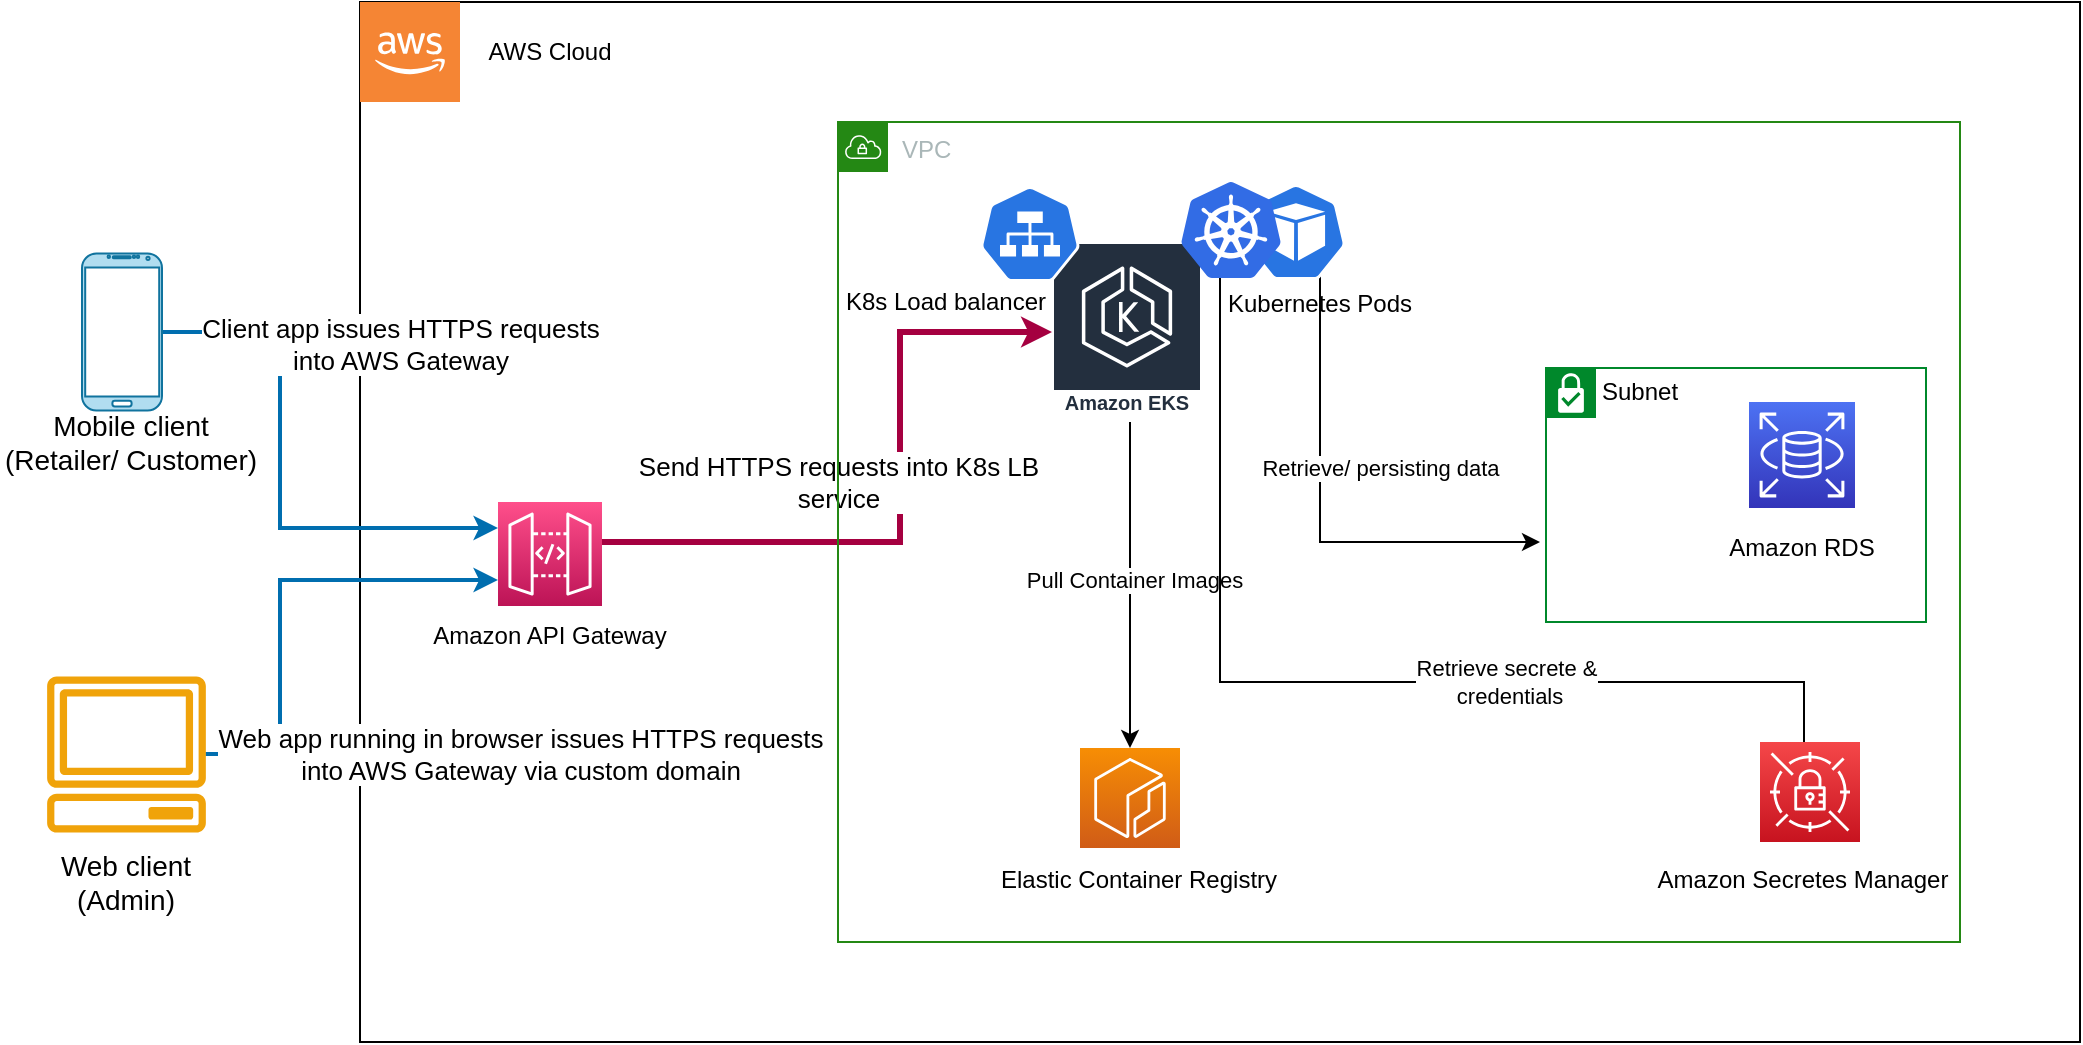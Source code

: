 <mxfile version="21.5.2" type="github">
  <diagram name="Page-1" id="PPK9O-KlpQqtO-ogokgK">
    <mxGraphModel dx="1434" dy="684" grid="1" gridSize="10" guides="1" tooltips="1" connect="1" arrows="1" fold="1" page="1" pageScale="1" pageWidth="850" pageHeight="1100" math="0" shadow="0">
      <root>
        <mxCell id="0" />
        <mxCell id="1" parent="0" />
        <mxCell id="KJ3tZNVBHnLGlwxnMHbS-3" value="" style="rounded=0;whiteSpace=wrap;html=1;" parent="1" vertex="1">
          <mxGeometry x="200" y="150" width="860" height="520" as="geometry" />
        </mxCell>
        <mxCell id="KJ3tZNVBHnLGlwxnMHbS-4" value="AWS Cloud" style="text;html=1;strokeColor=none;fillColor=none;align=center;verticalAlign=middle;whiteSpace=wrap;rounded=0;" parent="1" vertex="1">
          <mxGeometry x="250" y="160" width="90" height="30" as="geometry" />
        </mxCell>
        <mxCell id="KJ3tZNVBHnLGlwxnMHbS-5" value="" style="outlineConnect=0;dashed=0;verticalLabelPosition=bottom;verticalAlign=top;align=center;html=1;shape=mxgraph.aws3.cloud_2;fillColor=#F58534;gradientColor=none;" parent="1" vertex="1">
          <mxGeometry x="200" y="150" width="50" height="50" as="geometry" />
        </mxCell>
        <mxCell id="KJ3tZNVBHnLGlwxnMHbS-42" style="edgeStyle=orthogonalEdgeStyle;rounded=0;orthogonalLoop=1;jettySize=auto;html=1;strokeWidth=3;fillColor=#d80073;strokeColor=#A50040;" parent="1" source="KJ3tZNVBHnLGlwxnMHbS-11" target="KJ3tZNVBHnLGlwxnMHbS-17" edge="1">
          <mxGeometry relative="1" as="geometry">
            <Array as="points">
              <mxPoint x="470" y="420" />
              <mxPoint x="470" y="315" />
            </Array>
          </mxGeometry>
        </mxCell>
        <mxCell id="KJ3tZNVBHnLGlwxnMHbS-43" value="Send HTTPS requests into K8s LB &lt;br style=&quot;font-size: 13px;&quot;&gt;service" style="edgeLabel;html=1;align=center;verticalAlign=middle;resizable=0;points=[];fontSize=13;" parent="KJ3tZNVBHnLGlwxnMHbS-42" vertex="1" connectable="0">
          <mxGeometry x="-0.57" y="2" relative="1" as="geometry">
            <mxPoint x="47" y="-28" as="offset" />
          </mxGeometry>
        </mxCell>
        <mxCell id="KJ3tZNVBHnLGlwxnMHbS-11" value="" style="sketch=0;points=[[0,0,0],[0.25,0,0],[0.5,0,0],[0.75,0,0],[1,0,0],[0,1,0],[0.25,1,0],[0.5,1,0],[0.75,1,0],[1,1,0],[0,0.25,0],[0,0.5,0],[0,0.75,0],[1,0.25,0],[1,0.5,0],[1,0.75,0]];outlineConnect=0;fontColor=#232F3E;gradientColor=#FF4F8B;gradientDirection=north;fillColor=#BC1356;strokeColor=#ffffff;dashed=0;verticalLabelPosition=bottom;verticalAlign=top;align=center;html=1;fontSize=12;fontStyle=0;aspect=fixed;shape=mxgraph.aws4.resourceIcon;resIcon=mxgraph.aws4.api_gateway;" parent="1" vertex="1">
          <mxGeometry x="269" y="400" width="52" height="52" as="geometry" />
        </mxCell>
        <mxCell id="KJ3tZNVBHnLGlwxnMHbS-14" value="Amazon API Gateway" style="text;html=1;strokeColor=none;fillColor=none;align=center;verticalAlign=middle;whiteSpace=wrap;rounded=0;" parent="1" vertex="1">
          <mxGeometry x="232" y="447" width="126" height="40" as="geometry" />
        </mxCell>
        <mxCell id="KJ3tZNVBHnLGlwxnMHbS-16" value="VPC" style="points=[[0,0],[0.25,0],[0.5,0],[0.75,0],[1,0],[1,0.25],[1,0.5],[1,0.75],[1,1],[0.75,1],[0.5,1],[0.25,1],[0,1],[0,0.75],[0,0.5],[0,0.25]];outlineConnect=0;gradientColor=none;html=1;whiteSpace=wrap;fontSize=12;fontStyle=0;container=1;pointerEvents=0;collapsible=0;recursiveResize=0;shape=mxgraph.aws4.group;grIcon=mxgraph.aws4.group_vpc;strokeColor=#248814;fillColor=none;verticalAlign=top;align=left;spacingLeft=30;fontColor=#AAB7B8;dashed=0;" parent="1" vertex="1">
          <mxGeometry x="439" y="210" width="561" height="410" as="geometry" />
        </mxCell>
        <mxCell id="KJ3tZNVBHnLGlwxnMHbS-24" value="Elastic Container Registry" style="text;html=1;strokeColor=none;fillColor=none;align=center;verticalAlign=middle;whiteSpace=wrap;rounded=0;" parent="KJ3tZNVBHnLGlwxnMHbS-16" vertex="1">
          <mxGeometry x="78.5" y="363" width="143" height="32" as="geometry" />
        </mxCell>
        <mxCell id="KJ3tZNVBHnLGlwxnMHbS-41" value="Amazon Secretes Manager" style="text;html=1;strokeColor=none;fillColor=none;align=center;verticalAlign=middle;whiteSpace=wrap;rounded=0;" parent="KJ3tZNVBHnLGlwxnMHbS-16" vertex="1">
          <mxGeometry x="405.5" y="363" width="153" height="32" as="geometry" />
        </mxCell>
        <mxCell id="KJ3tZNVBHnLGlwxnMHbS-45" value="K8s Load balancer" style="text;html=1;strokeColor=none;fillColor=none;align=center;verticalAlign=middle;whiteSpace=wrap;rounded=0;" parent="KJ3tZNVBHnLGlwxnMHbS-16" vertex="1">
          <mxGeometry x="-9" y="70" width="126" height="40" as="geometry" />
        </mxCell>
        <mxCell id="KJ3tZNVBHnLGlwxnMHbS-25" style="edgeStyle=orthogonalEdgeStyle;rounded=0;orthogonalLoop=1;jettySize=auto;html=1;" parent="1" source="KJ3tZNVBHnLGlwxnMHbS-17" target="KJ3tZNVBHnLGlwxnMHbS-22" edge="1">
          <mxGeometry relative="1" as="geometry">
            <Array as="points">
              <mxPoint x="585" y="460" />
              <mxPoint x="585" y="460" />
            </Array>
          </mxGeometry>
        </mxCell>
        <mxCell id="KJ3tZNVBHnLGlwxnMHbS-26" value="Pull Container Images" style="edgeLabel;html=1;align=center;verticalAlign=middle;resizable=0;points=[];" parent="KJ3tZNVBHnLGlwxnMHbS-25" vertex="1" connectable="0">
          <mxGeometry x="-0.036" y="2" relative="1" as="geometry">
            <mxPoint as="offset" />
          </mxGeometry>
        </mxCell>
        <mxCell id="KJ3tZNVBHnLGlwxnMHbS-37" style="edgeStyle=orthogonalEdgeStyle;rounded=0;orthogonalLoop=1;jettySize=auto;html=1;entryX=0.44;entryY=0.48;entryDx=0;entryDy=0;entryPerimeter=0;" parent="1" target="KJ3tZNVBHnLGlwxnMHbS-36" edge="1">
          <mxGeometry relative="1" as="geometry">
            <mxPoint x="610" y="290" as="sourcePoint" />
            <Array as="points">
              <mxPoint x="620" y="293" />
              <mxPoint x="620" y="280" />
              <mxPoint x="630" y="280" />
              <mxPoint x="630" y="490" />
              <mxPoint x="922" y="490" />
            </Array>
          </mxGeometry>
        </mxCell>
        <mxCell id="KJ3tZNVBHnLGlwxnMHbS-40" value="Retrieve secrete &amp;amp;&lt;br&gt;&amp;nbsp;credentials" style="edgeLabel;html=1;align=center;verticalAlign=middle;resizable=0;points=[];" parent="KJ3tZNVBHnLGlwxnMHbS-37" vertex="1" connectable="0">
          <mxGeometry x="0.314" relative="1" as="geometry">
            <mxPoint as="offset" />
          </mxGeometry>
        </mxCell>
        <mxCell id="KJ3tZNVBHnLGlwxnMHbS-17" value="Amazon EKS" style="sketch=0;outlineConnect=0;fontColor=#232F3E;gradientColor=none;strokeColor=#ffffff;fillColor=#232F3E;dashed=0;verticalLabelPosition=middle;verticalAlign=bottom;align=center;html=1;whiteSpace=wrap;fontSize=10;fontStyle=1;spacing=3;shape=mxgraph.aws4.productIcon;prIcon=mxgraph.aws4.eks;" parent="1" vertex="1">
          <mxGeometry x="546" y="270" width="75" height="90" as="geometry" />
        </mxCell>
        <mxCell id="KJ3tZNVBHnLGlwxnMHbS-33" style="edgeStyle=orthogonalEdgeStyle;rounded=0;orthogonalLoop=1;jettySize=auto;html=1;exitX=0.48;exitY=0.729;exitDx=0;exitDy=0;exitPerimeter=0;" parent="1" source="KJ3tZNVBHnLGlwxnMHbS-18" edge="1">
          <mxGeometry relative="1" as="geometry">
            <mxPoint x="637.13" y="250.04" as="sourcePoint" />
            <mxPoint x="790" y="420" as="targetPoint" />
            <Array as="points">
              <mxPoint x="680" y="276" />
              <mxPoint x="680" y="420" />
            </Array>
          </mxGeometry>
        </mxCell>
        <mxCell id="KJ3tZNVBHnLGlwxnMHbS-35" value="Retrieve/ persisting data" style="edgeLabel;html=1;align=center;verticalAlign=middle;resizable=0;points=[];" parent="KJ3tZNVBHnLGlwxnMHbS-33" vertex="1" connectable="0">
          <mxGeometry x="0.052" relative="1" as="geometry">
            <mxPoint x="30" y="-21" as="offset" />
          </mxGeometry>
        </mxCell>
        <mxCell id="KJ3tZNVBHnLGlwxnMHbS-18" value="" style="sketch=0;html=1;dashed=0;whitespace=wrap;fillColor=#2875E2;strokeColor=#ffffff;points=[[0.005,0.63,0],[0.1,0.2,0],[0.9,0.2,0],[0.5,0,0],[0.995,0.63,0],[0.72,0.99,0],[0.5,1,0],[0.28,0.99,0]];verticalLabelPosition=bottom;align=center;verticalAlign=top;shape=mxgraph.kubernetes.icon;prIcon=pod" parent="1" vertex="1">
          <mxGeometry x="643" y="241" width="50" height="48" as="geometry" />
        </mxCell>
        <mxCell id="KJ3tZNVBHnLGlwxnMHbS-20" value="Kubernetes Pods" style="text;html=1;strokeColor=none;fillColor=none;align=center;verticalAlign=middle;whiteSpace=wrap;rounded=0;" parent="1" vertex="1">
          <mxGeometry x="617" y="281" width="126" height="40" as="geometry" />
        </mxCell>
        <mxCell id="KJ3tZNVBHnLGlwxnMHbS-22" value="" style="sketch=0;points=[[0,0,0],[0.25,0,0],[0.5,0,0],[0.75,0,0],[1,0,0],[0,1,0],[0.25,1,0],[0.5,1,0],[0.75,1,0],[1,1,0],[0,0.25,0],[0,0.5,0],[0,0.75,0],[1,0.25,0],[1,0.5,0],[1,0.75,0]];outlineConnect=0;fontColor=#232F3E;gradientColor=#F78E04;gradientDirection=north;fillColor=#D05C17;strokeColor=#ffffff;dashed=0;verticalLabelPosition=bottom;verticalAlign=top;align=center;html=1;fontSize=12;fontStyle=0;aspect=fixed;shape=mxgraph.aws4.resourceIcon;resIcon=mxgraph.aws4.ecr;" parent="1" vertex="1">
          <mxGeometry x="560" y="523" width="50" height="50" as="geometry" />
        </mxCell>
        <mxCell id="KJ3tZNVBHnLGlwxnMHbS-28" value="Subnet&lt;br&gt;" style="shape=mxgraph.ibm.box;prType=subnet;fontStyle=0;verticalAlign=top;align=left;spacingLeft=32;spacingTop=4;rounded=0;whiteSpace=wrap;html=1;strokeColor=#00882B;strokeWidth=1;dashed=0;container=1;spacing=-4;collapsible=0;expand=0;recursiveResize=0;" parent="1" vertex="1">
          <mxGeometry x="793" y="333" width="190" height="127" as="geometry" />
        </mxCell>
        <mxCell id="KJ3tZNVBHnLGlwxnMHbS-27" value="" style="sketch=0;points=[[0,0,0],[0.25,0,0],[0.5,0,0],[0.75,0,0],[1,0,0],[0,1,0],[0.25,1,0],[0.5,1,0],[0.75,1,0],[1,1,0],[0,0.25,0],[0,0.5,0],[0,0.75,0],[1,0.25,0],[1,0.5,0],[1,0.75,0]];outlineConnect=0;fontColor=#232F3E;gradientColor=#4D72F3;gradientDirection=north;fillColor=#3334B9;strokeColor=#ffffff;dashed=0;verticalLabelPosition=bottom;verticalAlign=top;align=center;html=1;fontSize=12;fontStyle=0;aspect=fixed;shape=mxgraph.aws4.resourceIcon;resIcon=mxgraph.aws4.rds;" parent="KJ3tZNVBHnLGlwxnMHbS-28" vertex="1">
          <mxGeometry x="101.5" y="17" width="53" height="53" as="geometry" />
        </mxCell>
        <mxCell id="KJ3tZNVBHnLGlwxnMHbS-29" value="Amazon RDS" style="text;html=1;strokeColor=none;fillColor=none;align=center;verticalAlign=middle;whiteSpace=wrap;rounded=0;" parent="KJ3tZNVBHnLGlwxnMHbS-28" vertex="1">
          <mxGeometry x="65" y="70" width="126" height="40" as="geometry" />
        </mxCell>
        <mxCell id="KJ3tZNVBHnLGlwxnMHbS-36" value="" style="sketch=0;points=[[0,0,0],[0.25,0,0],[0.5,0,0],[0.75,0,0],[1,0,0],[0,1,0],[0.25,1,0],[0.5,1,0],[0.75,1,0],[1,1,0],[0,0.25,0],[0,0.5,0],[0,0.75,0],[1,0.25,0],[1,0.5,0],[1,0.75,0]];outlineConnect=0;fontColor=#232F3E;gradientColor=#F54749;gradientDirection=north;fillColor=#C7131F;strokeColor=#ffffff;dashed=0;verticalLabelPosition=bottom;verticalAlign=top;align=center;html=1;fontSize=12;fontStyle=0;aspect=fixed;shape=mxgraph.aws4.resourceIcon;resIcon=mxgraph.aws4.secrets_manager;" parent="1" vertex="1">
          <mxGeometry x="900" y="520" width="50" height="50" as="geometry" />
        </mxCell>
        <mxCell id="KJ3tZNVBHnLGlwxnMHbS-44" value="" style="sketch=0;html=1;dashed=0;whitespace=wrap;fillColor=#2875E2;strokeColor=#ffffff;points=[[0.005,0.63,0],[0.1,0.2,0],[0.9,0.2,0],[0.5,0,0],[0.995,0.63,0],[0.72,0.99,0],[0.5,1,0],[0.28,0.99,0]];verticalLabelPosition=bottom;align=center;verticalAlign=top;shape=mxgraph.kubernetes.icon;prIcon=svc" parent="1" vertex="1">
          <mxGeometry x="510" y="242" width="50" height="48" as="geometry" />
        </mxCell>
        <mxCell id="KJ3tZNVBHnLGlwxnMHbS-57" style="edgeStyle=orthogonalEdgeStyle;rounded=0;orthogonalLoop=1;jettySize=auto;html=1;entryX=0;entryY=0.25;entryDx=0;entryDy=0;entryPerimeter=0;strokeWidth=2;fillColor=#1ba1e2;strokeColor=#006EAF;" parent="1" source="KJ3tZNVBHnLGlwxnMHbS-46" target="KJ3tZNVBHnLGlwxnMHbS-11" edge="1">
          <mxGeometry relative="1" as="geometry">
            <Array as="points">
              <mxPoint x="160" y="315" />
              <mxPoint x="160" y="413" />
            </Array>
          </mxGeometry>
        </mxCell>
        <mxCell id="KJ3tZNVBHnLGlwxnMHbS-58" value="Client app issues HTTPS requests &lt;br style=&quot;font-size: 13px;&quot;&gt;into AWS Gateway" style="edgeLabel;html=1;align=center;verticalAlign=middle;resizable=0;points=[];fontSize=13;" parent="KJ3tZNVBHnLGlwxnMHbS-57" vertex="1" connectable="0">
          <mxGeometry x="-0.346" y="3" relative="1" as="geometry">
            <mxPoint x="57" y="-22" as="offset" />
          </mxGeometry>
        </mxCell>
        <mxCell id="KJ3tZNVBHnLGlwxnMHbS-46" value="" style="verticalLabelPosition=bottom;verticalAlign=top;html=1;shadow=0;dashed=0;strokeWidth=1;shape=mxgraph.android.phone2;strokeColor=#10739e;fillColor=#b1ddf0;" parent="1" vertex="1">
          <mxGeometry x="61" y="275.75" width="40" height="78.5" as="geometry" />
        </mxCell>
        <mxCell id="KJ3tZNVBHnLGlwxnMHbS-47" value="Mobile client &lt;br style=&quot;font-size: 14px;&quot;&gt;(Retailer/ Customer)" style="text;html=1;strokeColor=none;fillColor=none;align=center;verticalAlign=middle;whiteSpace=wrap;rounded=0;fontSize=14;" parent="1" vertex="1">
          <mxGeometry x="21" y="350" width="129" height="40" as="geometry" />
        </mxCell>
        <mxCell id="KJ3tZNVBHnLGlwxnMHbS-54" style="edgeStyle=orthogonalEdgeStyle;rounded=0;orthogonalLoop=1;jettySize=auto;html=1;entryX=0;entryY=0.75;entryDx=0;entryDy=0;entryPerimeter=0;fillColor=#1ba1e2;strokeColor=#006EAF;strokeWidth=2;" parent="1" source="KJ3tZNVBHnLGlwxnMHbS-48" target="KJ3tZNVBHnLGlwxnMHbS-11" edge="1">
          <mxGeometry relative="1" as="geometry">
            <Array as="points">
              <mxPoint x="160" y="526" />
              <mxPoint x="160" y="439" />
            </Array>
          </mxGeometry>
        </mxCell>
        <mxCell id="KJ3tZNVBHnLGlwxnMHbS-48" value="" style="sketch=0;outlineConnect=0;fontColor=#000000;fillColor=#f0a30a;strokeColor=#BD7000;verticalLabelPosition=bottom;verticalAlign=top;align=center;html=1;fontSize=12;fontStyle=0;aspect=fixed;pointerEvents=1;shape=mxgraph.aws4.client;strokeWidth=0.5;" parent="1" vertex="1">
          <mxGeometry x="42.97" y="487" width="80.05" height="78" as="geometry" />
        </mxCell>
        <mxCell id="KJ3tZNVBHnLGlwxnMHbS-49" value="Web client &lt;br style=&quot;font-size: 14px;&quot;&gt;(Admin)" style="text;html=1;strokeColor=none;fillColor=none;align=center;verticalAlign=middle;whiteSpace=wrap;rounded=0;fontSize=14;" parent="1" vertex="1">
          <mxGeometry x="20" y="570" width="126" height="40" as="geometry" />
        </mxCell>
        <mxCell id="KJ3tZNVBHnLGlwxnMHbS-59" value="Web app running in browser issues HTTPS requests &lt;br style=&quot;font-size: 13px;&quot;&gt;into AWS Gateway via custom domain" style="edgeLabel;html=1;align=center;verticalAlign=middle;resizable=0;points=[];fontSize=13;" parent="1" vertex="1" connectable="0">
          <mxGeometry x="280" y="526.0" as="geometry" />
        </mxCell>
        <mxCell id="KyB6oeKEyh7oG35pcaFY-1" value="" style="image;sketch=0;aspect=fixed;html=1;points=[];align=center;fontSize=12;image=img/lib/mscae/Kubernetes.svg;" vertex="1" parent="1">
          <mxGeometry x="610.5" y="240" width="50" height="48" as="geometry" />
        </mxCell>
      </root>
    </mxGraphModel>
  </diagram>
</mxfile>
